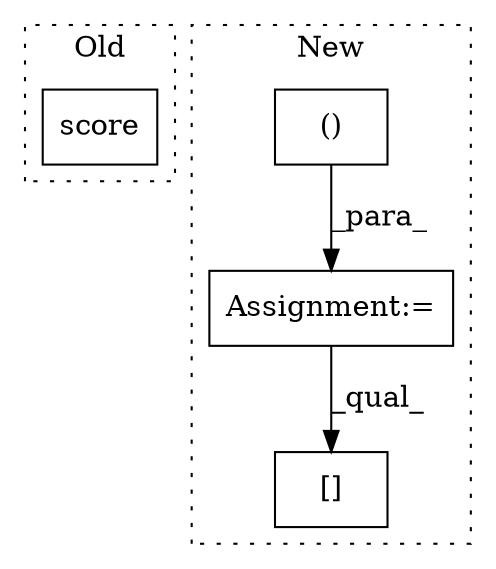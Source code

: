 digraph G {
subgraph cluster0 {
1 [label="score" a="32" s="3896,3936" l="6,1" shape="box"];
label = "Old";
style="dotted";
}
subgraph cluster1 {
2 [label="[]" a="2" s="4039,4062" l="22,1" shape="box"];
3 [label="Assignment:=" a="7" s="3554" l="1" shape="box"];
4 [label="()" a="106" s="3771" l="74" shape="box"];
label = "New";
style="dotted";
}
3 -> 2 [label="_qual_"];
4 -> 3 [label="_para_"];
}